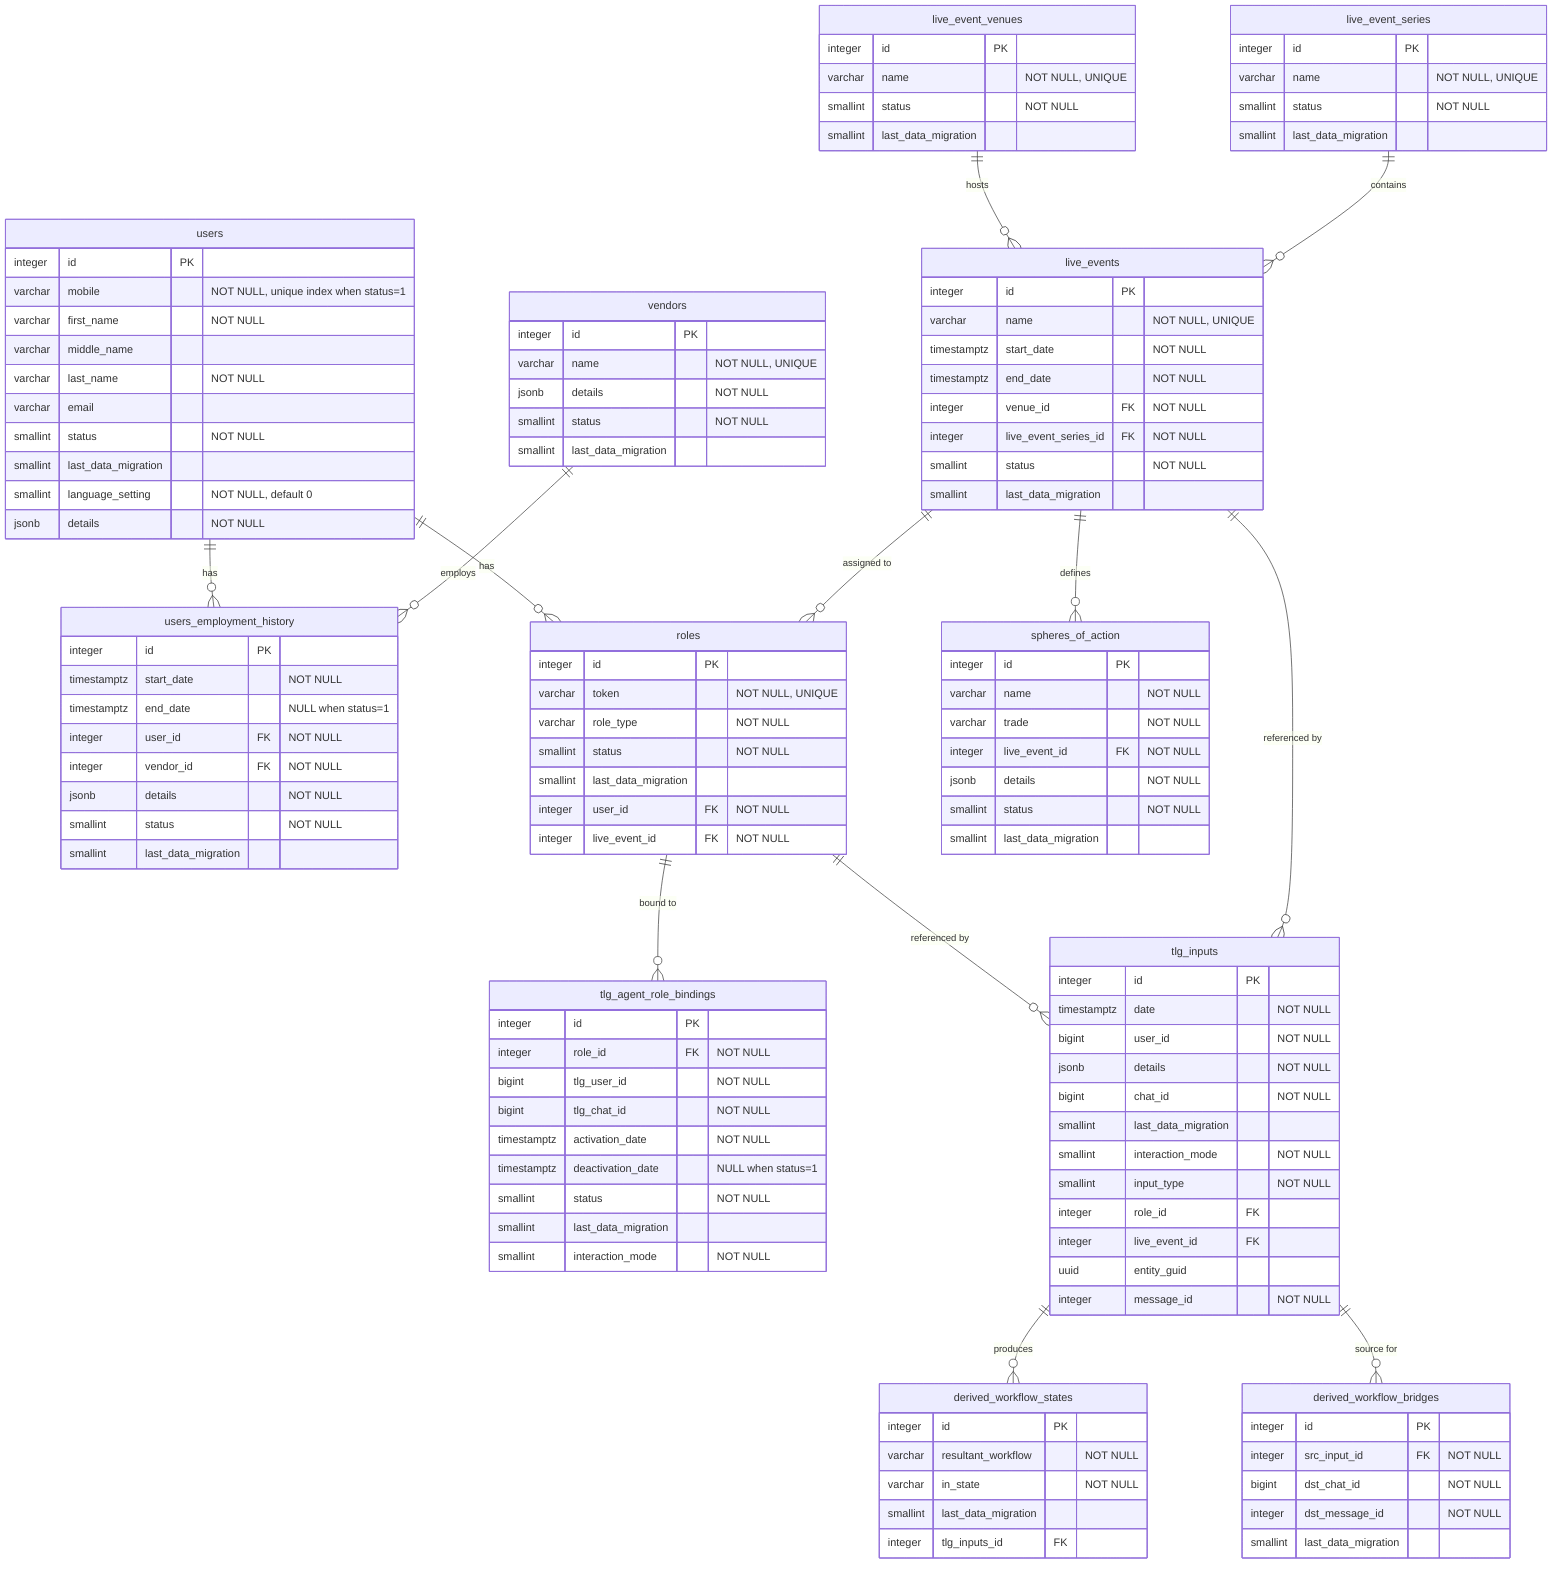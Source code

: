 erDiagram
    users {
        integer id PK
        varchar mobile "NOT NULL, unique index when status=1"
        varchar first_name "NOT NULL"
        varchar middle_name
        varchar last_name "NOT NULL"
        varchar email
        smallint status "NOT NULL"
        smallint last_data_migration
        smallint language_setting "NOT NULL, default 0"
        jsonb details "NOT NULL"
    }
    
    vendors {
        integer id PK
        varchar name "NOT NULL, UNIQUE"
        jsonb details "NOT NULL"
        smallint status "NOT NULL"
        smallint last_data_migration
    }
    
    users_employment_history {
        integer id PK
        timestamptz start_date "NOT NULL"
        timestamptz end_date "NULL when status=1"
        integer user_id FK "NOT NULL"
        integer vendor_id FK "NOT NULL"
        jsonb details "NOT NULL"
        smallint status "NOT NULL"
        smallint last_data_migration
    }
    
    live_event_series {
        integer id PK
        varchar name "NOT NULL, UNIQUE"
        smallint status "NOT NULL"
        smallint last_data_migration
    }
    
    live_event_venues {
        integer id PK
        varchar name "NOT NULL, UNIQUE"
        smallint status "NOT NULL"
        smallint last_data_migration
    }
    
    live_events {
        integer id PK
        varchar name "NOT NULL, UNIQUE"
        timestamptz start_date "NOT NULL"
        timestamptz end_date "NOT NULL"
        integer venue_id FK "NOT NULL"
        integer live_event_series_id FK "NOT NULL"
        smallint status "NOT NULL"
        smallint last_data_migration
    }
    
    roles {
        integer id PK
        varchar token "NOT NULL, UNIQUE"
        varchar role_type "NOT NULL"
        smallint status "NOT NULL"
        smallint last_data_migration
        integer user_id FK "NOT NULL"
        integer live_event_id FK "NOT NULL"
    }
    
    spheres_of_action {
        integer id PK
        varchar name "NOT NULL"
        varchar trade "NOT NULL"
        integer live_event_id FK "NOT NULL"
        jsonb details "NOT NULL"
        smallint status "NOT NULL"
        smallint last_data_migration
    }
    
    tlg_agent_role_bindings {
        integer id PK
        integer role_id FK "NOT NULL"
        bigint tlg_user_id "NOT NULL"
        bigint tlg_chat_id "NOT NULL"
        timestamptz activation_date "NOT NULL"
        timestamptz deactivation_date "NULL when status=1"
        smallint status "NOT NULL"
        smallint last_data_migration
        smallint interaction_mode "NOT NULL"
    }
    
    tlg_inputs {
        integer id PK
        timestamptz date "NOT NULL"
        bigint user_id "NOT NULL"
        jsonb details "NOT NULL"
        bigint chat_id "NOT NULL"
        smallint last_data_migration
        smallint interaction_mode "NOT NULL"
        smallint input_type "NOT NULL"
        integer role_id FK
        integer live_event_id FK
        uuid entity_guid
        integer message_id "NOT NULL"
    }
    
    derived_workflow_states {
        integer id PK
        varchar resultant_workflow "NOT NULL"
        varchar in_state "NOT NULL"
        smallint last_data_migration
        integer tlg_inputs_id FK
    }
    
    derived_workflow_bridges {
        integer id PK
        integer src_input_id FK "NOT NULL"
        bigint dst_chat_id "NOT NULL"
        integer dst_message_id "NOT NULL"
        smallint last_data_migration
    }
    
    users ||--o{ roles : "has"
    roles ||--o{ tlg_agent_role_bindings : "bound to"
    live_events ||--o{ roles : "assigned to"
    live_event_venues ||--o{ live_events : "hosts"
    live_event_series ||--o{ live_events : "contains"
    live_events ||--o{ spheres_of_action : "defines"
    users ||--o{ users_employment_history : "has"
    vendors ||--o{ users_employment_history : "employs"
    roles ||--o{ tlg_inputs : "referenced by"
    live_events ||--o{ tlg_inputs : "referenced by" 
    tlg_inputs ||--o{ derived_workflow_states : "produces"
    tlg_inputs ||--o{ derived_workflow_bridges : "source for"